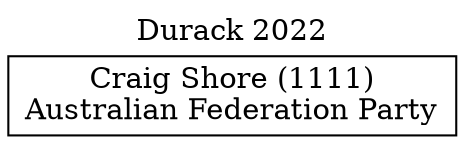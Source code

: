 // House preference flow
digraph "Craig Shore (1111)_Durack_2022" {
	graph [label="Durack 2022" labelloc=t mclimit=10]
	node [shape=box]
	"Craig Shore (1111)" [label="Craig Shore (1111)
Australian Federation Party"]
}

